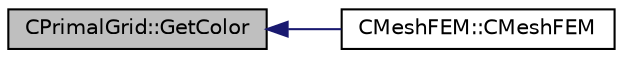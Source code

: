 digraph "CPrimalGrid::GetColor"
{
  edge [fontname="Helvetica",fontsize="10",labelfontname="Helvetica",labelfontsize="10"];
  node [fontname="Helvetica",fontsize="10",shape=record];
  rankdir="LR";
  Node26 [label="CPrimalGrid::GetColor",height=0.2,width=0.4,color="black", fillcolor="grey75", style="filled", fontcolor="black"];
  Node26 -> Node27 [dir="back",color="midnightblue",fontsize="10",style="solid",fontname="Helvetica"];
  Node27 [label="CMeshFEM::CMeshFEM",height=0.2,width=0.4,color="black", fillcolor="white", style="filled",URL="$class_c_mesh_f_e_m.html#ae74b12670fb49ad4d28836d9fc2aab8d",tooltip="Redistributes the grid over the ranks and creates the halo layer. "];
}
